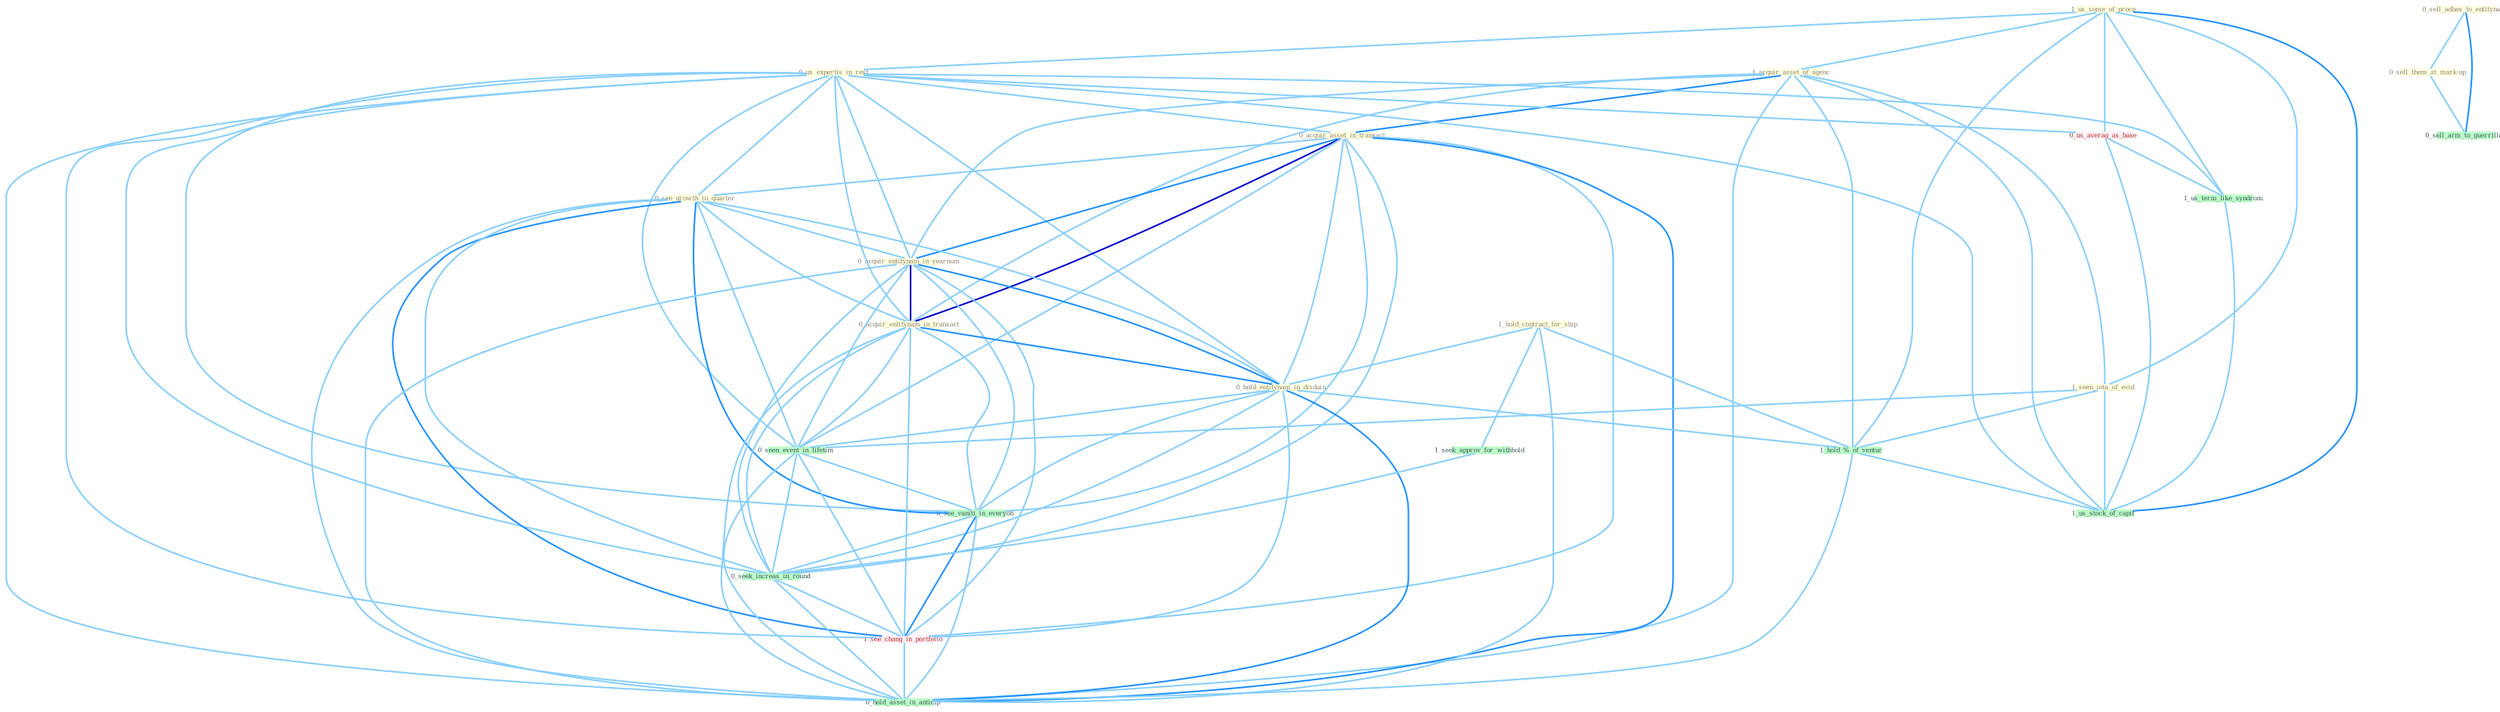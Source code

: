 Graph G{ 
    node
    [shape=polygon,style=filled,width=.5,height=.06,color="#BDFCC9",fixedsize=true,fontsize=4,
    fontcolor="#2f4f4f"];
    {node
    [color="#ffffe0", fontcolor="#8b7d6b"] "1_us_some_of_proce " "1_acquir_asset_of_agenc " "0_us_expertis_in_rest " "0_acquir_asset_in_transact " "0_see_growth_in_quarter " "0_sell_adhes_to_entitynam " "0_sell_them_at_mark-up " "0_acquir_entitynam_in_yearnum " "1_seen_iota_of_evid " "0_acquir_entitynam_in_transact " "1_hold_contract_for_ship " "0_hold_entitynam_in_disdain "}
{node [color="#fff0f5", fontcolor="#b22222"] "0_us_averag_as_base " "1_see_chang_in_portfolio "}
edge [color="#B0E2FF"];

	"1_us_some_of_proce " -- "1_acquir_asset_of_agenc " [w="1", color="#87cefa" ];
	"1_us_some_of_proce " -- "0_us_expertis_in_rest " [w="1", color="#87cefa" ];
	"1_us_some_of_proce " -- "1_seen_iota_of_evid " [w="1", color="#87cefa" ];
	"1_us_some_of_proce " -- "0_us_averag_as_base " [w="1", color="#87cefa" ];
	"1_us_some_of_proce " -- "1_us_term_like_syndrom " [w="1", color="#87cefa" ];
	"1_us_some_of_proce " -- "1_hold_%_of_ventur " [w="1", color="#87cefa" ];
	"1_us_some_of_proce " -- "1_us_stock_of_capit " [w="2", color="#1e90ff" , len=0.8];
	"1_acquir_asset_of_agenc " -- "0_acquir_asset_in_transact " [w="2", color="#1e90ff" , len=0.8];
	"1_acquir_asset_of_agenc " -- "0_acquir_entitynam_in_yearnum " [w="1", color="#87cefa" ];
	"1_acquir_asset_of_agenc " -- "1_seen_iota_of_evid " [w="1", color="#87cefa" ];
	"1_acquir_asset_of_agenc " -- "0_acquir_entitynam_in_transact " [w="1", color="#87cefa" ];
	"1_acquir_asset_of_agenc " -- "1_hold_%_of_ventur " [w="1", color="#87cefa" ];
	"1_acquir_asset_of_agenc " -- "1_us_stock_of_capit " [w="1", color="#87cefa" ];
	"1_acquir_asset_of_agenc " -- "0_hold_asset_in_anticip " [w="1", color="#87cefa" ];
	"0_us_expertis_in_rest " -- "0_acquir_asset_in_transact " [w="1", color="#87cefa" ];
	"0_us_expertis_in_rest " -- "0_see_growth_in_quarter " [w="1", color="#87cefa" ];
	"0_us_expertis_in_rest " -- "0_acquir_entitynam_in_yearnum " [w="1", color="#87cefa" ];
	"0_us_expertis_in_rest " -- "0_acquir_entitynam_in_transact " [w="1", color="#87cefa" ];
	"0_us_expertis_in_rest " -- "0_hold_entitynam_in_disdain " [w="1", color="#87cefa" ];
	"0_us_expertis_in_rest " -- "0_seen_event_in_lifetim " [w="1", color="#87cefa" ];
	"0_us_expertis_in_rest " -- "0_us_averag_as_base " [w="1", color="#87cefa" ];
	"0_us_expertis_in_rest " -- "1_us_term_like_syndrom " [w="1", color="#87cefa" ];
	"0_us_expertis_in_rest " -- "0_see_vaniti_in_everyon " [w="1", color="#87cefa" ];
	"0_us_expertis_in_rest " -- "0_seek_increas_in_round " [w="1", color="#87cefa" ];
	"0_us_expertis_in_rest " -- "1_us_stock_of_capit " [w="1", color="#87cefa" ];
	"0_us_expertis_in_rest " -- "1_see_chang_in_portfolio " [w="1", color="#87cefa" ];
	"0_us_expertis_in_rest " -- "0_hold_asset_in_anticip " [w="1", color="#87cefa" ];
	"0_acquir_asset_in_transact " -- "0_see_growth_in_quarter " [w="1", color="#87cefa" ];
	"0_acquir_asset_in_transact " -- "0_acquir_entitynam_in_yearnum " [w="2", color="#1e90ff" , len=0.8];
	"0_acquir_asset_in_transact " -- "0_acquir_entitynam_in_transact " [w="3", color="#0000cd" , len=0.6];
	"0_acquir_asset_in_transact " -- "0_hold_entitynam_in_disdain " [w="1", color="#87cefa" ];
	"0_acquir_asset_in_transact " -- "0_seen_event_in_lifetim " [w="1", color="#87cefa" ];
	"0_acquir_asset_in_transact " -- "0_see_vaniti_in_everyon " [w="1", color="#87cefa" ];
	"0_acquir_asset_in_transact " -- "0_seek_increas_in_round " [w="1", color="#87cefa" ];
	"0_acquir_asset_in_transact " -- "1_see_chang_in_portfolio " [w="1", color="#87cefa" ];
	"0_acquir_asset_in_transact " -- "0_hold_asset_in_anticip " [w="2", color="#1e90ff" , len=0.8];
	"0_see_growth_in_quarter " -- "0_acquir_entitynam_in_yearnum " [w="1", color="#87cefa" ];
	"0_see_growth_in_quarter " -- "0_acquir_entitynam_in_transact " [w="1", color="#87cefa" ];
	"0_see_growth_in_quarter " -- "0_hold_entitynam_in_disdain " [w="1", color="#87cefa" ];
	"0_see_growth_in_quarter " -- "0_seen_event_in_lifetim " [w="1", color="#87cefa" ];
	"0_see_growth_in_quarter " -- "0_see_vaniti_in_everyon " [w="2", color="#1e90ff" , len=0.8];
	"0_see_growth_in_quarter " -- "0_seek_increas_in_round " [w="1", color="#87cefa" ];
	"0_see_growth_in_quarter " -- "1_see_chang_in_portfolio " [w="2", color="#1e90ff" , len=0.8];
	"0_see_growth_in_quarter " -- "0_hold_asset_in_anticip " [w="1", color="#87cefa" ];
	"0_sell_adhes_to_entitynam " -- "0_sell_them_at_mark-up " [w="1", color="#87cefa" ];
	"0_sell_adhes_to_entitynam " -- "0_sell_arm_to_guerrilla " [w="2", color="#1e90ff" , len=0.8];
	"0_sell_them_at_mark-up " -- "0_sell_arm_to_guerrilla " [w="1", color="#87cefa" ];
	"0_acquir_entitynam_in_yearnum " -- "0_acquir_entitynam_in_transact " [w="3", color="#0000cd" , len=0.6];
	"0_acquir_entitynam_in_yearnum " -- "0_hold_entitynam_in_disdain " [w="2", color="#1e90ff" , len=0.8];
	"0_acquir_entitynam_in_yearnum " -- "0_seen_event_in_lifetim " [w="1", color="#87cefa" ];
	"0_acquir_entitynam_in_yearnum " -- "0_see_vaniti_in_everyon " [w="1", color="#87cefa" ];
	"0_acquir_entitynam_in_yearnum " -- "0_seek_increas_in_round " [w="1", color="#87cefa" ];
	"0_acquir_entitynam_in_yearnum " -- "1_see_chang_in_portfolio " [w="1", color="#87cefa" ];
	"0_acquir_entitynam_in_yearnum " -- "0_hold_asset_in_anticip " [w="1", color="#87cefa" ];
	"1_seen_iota_of_evid " -- "0_seen_event_in_lifetim " [w="1", color="#87cefa" ];
	"1_seen_iota_of_evid " -- "1_hold_%_of_ventur " [w="1", color="#87cefa" ];
	"1_seen_iota_of_evid " -- "1_us_stock_of_capit " [w="1", color="#87cefa" ];
	"0_acquir_entitynam_in_transact " -- "0_hold_entitynam_in_disdain " [w="2", color="#1e90ff" , len=0.8];
	"0_acquir_entitynam_in_transact " -- "0_seen_event_in_lifetim " [w="1", color="#87cefa" ];
	"0_acquir_entitynam_in_transact " -- "0_see_vaniti_in_everyon " [w="1", color="#87cefa" ];
	"0_acquir_entitynam_in_transact " -- "0_seek_increas_in_round " [w="1", color="#87cefa" ];
	"0_acquir_entitynam_in_transact " -- "1_see_chang_in_portfolio " [w="1", color="#87cefa" ];
	"0_acquir_entitynam_in_transact " -- "0_hold_asset_in_anticip " [w="1", color="#87cefa" ];
	"1_hold_contract_for_ship " -- "0_hold_entitynam_in_disdain " [w="1", color="#87cefa" ];
	"1_hold_contract_for_ship " -- "1_seek_approv_for_withhold " [w="1", color="#87cefa" ];
	"1_hold_contract_for_ship " -- "1_hold_%_of_ventur " [w="1", color="#87cefa" ];
	"1_hold_contract_for_ship " -- "0_hold_asset_in_anticip " [w="1", color="#87cefa" ];
	"0_hold_entitynam_in_disdain " -- "0_seen_event_in_lifetim " [w="1", color="#87cefa" ];
	"0_hold_entitynam_in_disdain " -- "1_hold_%_of_ventur " [w="1", color="#87cefa" ];
	"0_hold_entitynam_in_disdain " -- "0_see_vaniti_in_everyon " [w="1", color="#87cefa" ];
	"0_hold_entitynam_in_disdain " -- "0_seek_increas_in_round " [w="1", color="#87cefa" ];
	"0_hold_entitynam_in_disdain " -- "1_see_chang_in_portfolio " [w="1", color="#87cefa" ];
	"0_hold_entitynam_in_disdain " -- "0_hold_asset_in_anticip " [w="2", color="#1e90ff" , len=0.8];
	"0_seen_event_in_lifetim " -- "0_see_vaniti_in_everyon " [w="1", color="#87cefa" ];
	"0_seen_event_in_lifetim " -- "0_seek_increas_in_round " [w="1", color="#87cefa" ];
	"0_seen_event_in_lifetim " -- "1_see_chang_in_portfolio " [w="1", color="#87cefa" ];
	"0_seen_event_in_lifetim " -- "0_hold_asset_in_anticip " [w="1", color="#87cefa" ];
	"0_us_averag_as_base " -- "1_us_term_like_syndrom " [w="1", color="#87cefa" ];
	"0_us_averag_as_base " -- "1_us_stock_of_capit " [w="1", color="#87cefa" ];
	"1_us_term_like_syndrom " -- "1_us_stock_of_capit " [w="1", color="#87cefa" ];
	"1_seek_approv_for_withhold " -- "0_seek_increas_in_round " [w="1", color="#87cefa" ];
	"1_hold_%_of_ventur " -- "1_us_stock_of_capit " [w="1", color="#87cefa" ];
	"1_hold_%_of_ventur " -- "0_hold_asset_in_anticip " [w="1", color="#87cefa" ];
	"0_see_vaniti_in_everyon " -- "0_seek_increas_in_round " [w="1", color="#87cefa" ];
	"0_see_vaniti_in_everyon " -- "1_see_chang_in_portfolio " [w="2", color="#1e90ff" , len=0.8];
	"0_see_vaniti_in_everyon " -- "0_hold_asset_in_anticip " [w="1", color="#87cefa" ];
	"0_seek_increas_in_round " -- "1_see_chang_in_portfolio " [w="1", color="#87cefa" ];
	"0_seek_increas_in_round " -- "0_hold_asset_in_anticip " [w="1", color="#87cefa" ];
	"1_see_chang_in_portfolio " -- "0_hold_asset_in_anticip " [w="1", color="#87cefa" ];
}